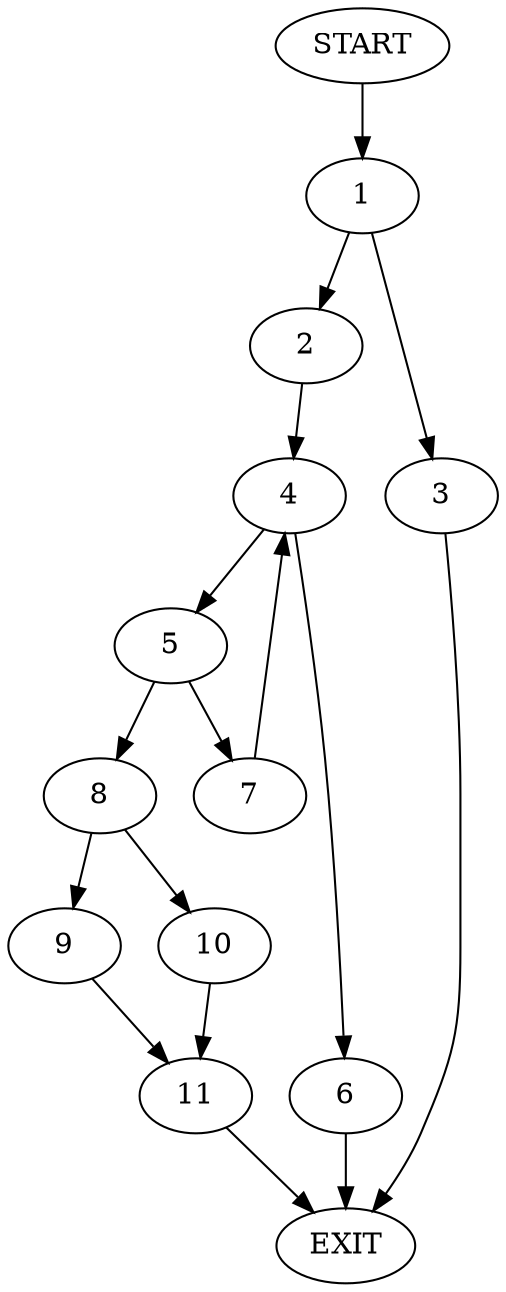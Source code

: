 digraph {
0 [label="START"]
12 [label="EXIT"]
0 -> 1
1 -> 2
1 -> 3
3 -> 12
2 -> 4
4 -> 5
4 -> 6
6 -> 12
5 -> 7
5 -> 8
7 -> 4
8 -> 9
8 -> 10
9 -> 11
10 -> 11
11 -> 12
}
